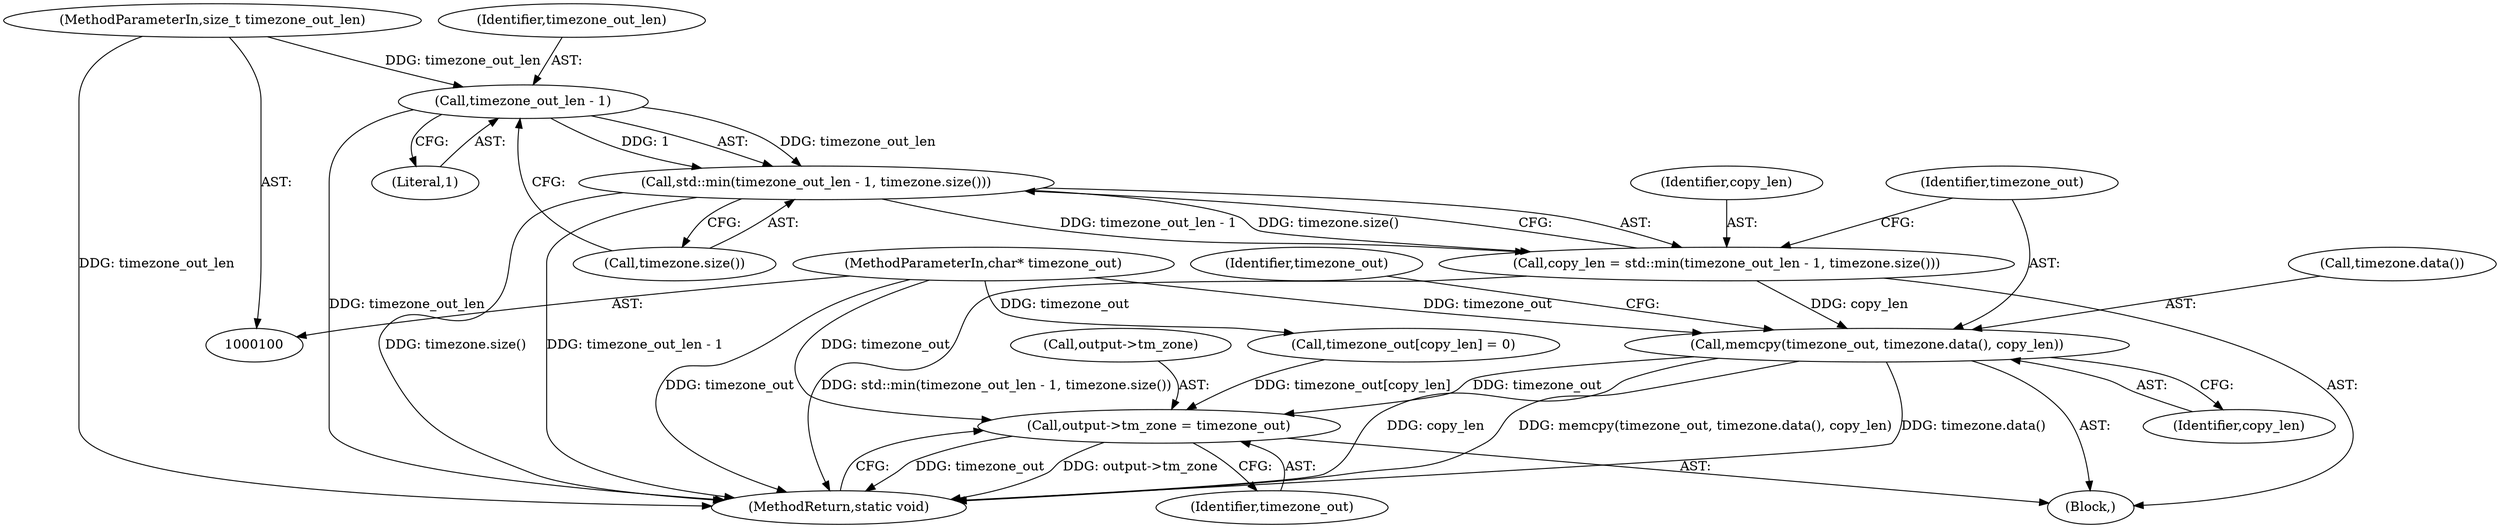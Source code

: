 digraph "0_Chrome_dc5edc9c05901feeac616c075d0337e634f3a02a_0@API" {
"1000182" [label="(Call,memcpy(timezone_out, timezone.data(), copy_len))"];
"1000103" [label="(MethodParameterIn,char* timezone_out)"];
"1000175" [label="(Call,copy_len = std::min(timezone_out_len - 1, timezone.size()))"];
"1000177" [label="(Call,std::min(timezone_out_len - 1, timezone.size()))"];
"1000178" [label="(Call,timezone_out_len - 1)"];
"1000104" [label="(MethodParameterIn,size_t timezone_out_len)"];
"1000191" [label="(Call,output->tm_zone = timezone_out)"];
"1000192" [label="(Call,output->tm_zone)"];
"1000185" [label="(Identifier,copy_len)"];
"1000209" [label="(MethodReturn,static void)"];
"1000186" [label="(Call,timezone_out[copy_len] = 0)"];
"1000183" [label="(Identifier,timezone_out)"];
"1000175" [label="(Call,copy_len = std::min(timezone_out_len - 1, timezone.size()))"];
"1000176" [label="(Identifier,copy_len)"];
"1000177" [label="(Call,std::min(timezone_out_len - 1, timezone.size()))"];
"1000181" [label="(Call,timezone.size())"];
"1000180" [label="(Literal,1)"];
"1000184" [label="(Call,timezone.data())"];
"1000195" [label="(Identifier,timezone_out)"];
"1000178" [label="(Call,timezone_out_len - 1)"];
"1000188" [label="(Identifier,timezone_out)"];
"1000191" [label="(Call,output->tm_zone = timezone_out)"];
"1000173" [label="(Block,)"];
"1000179" [label="(Identifier,timezone_out_len)"];
"1000104" [label="(MethodParameterIn,size_t timezone_out_len)"];
"1000103" [label="(MethodParameterIn,char* timezone_out)"];
"1000182" [label="(Call,memcpy(timezone_out, timezone.data(), copy_len))"];
"1000182" -> "1000173"  [label="AST: "];
"1000182" -> "1000185"  [label="CFG: "];
"1000183" -> "1000182"  [label="AST: "];
"1000184" -> "1000182"  [label="AST: "];
"1000185" -> "1000182"  [label="AST: "];
"1000188" -> "1000182"  [label="CFG: "];
"1000182" -> "1000209"  [label="DDG: copy_len"];
"1000182" -> "1000209"  [label="DDG: memcpy(timezone_out, timezone.data(), copy_len)"];
"1000182" -> "1000209"  [label="DDG: timezone.data()"];
"1000103" -> "1000182"  [label="DDG: timezone_out"];
"1000175" -> "1000182"  [label="DDG: copy_len"];
"1000182" -> "1000191"  [label="DDG: timezone_out"];
"1000103" -> "1000100"  [label="AST: "];
"1000103" -> "1000209"  [label="DDG: timezone_out"];
"1000103" -> "1000186"  [label="DDG: timezone_out"];
"1000103" -> "1000191"  [label="DDG: timezone_out"];
"1000175" -> "1000173"  [label="AST: "];
"1000175" -> "1000177"  [label="CFG: "];
"1000176" -> "1000175"  [label="AST: "];
"1000177" -> "1000175"  [label="AST: "];
"1000183" -> "1000175"  [label="CFG: "];
"1000175" -> "1000209"  [label="DDG: std::min(timezone_out_len - 1, timezone.size())"];
"1000177" -> "1000175"  [label="DDG: timezone_out_len - 1"];
"1000177" -> "1000175"  [label="DDG: timezone.size()"];
"1000177" -> "1000181"  [label="CFG: "];
"1000178" -> "1000177"  [label="AST: "];
"1000181" -> "1000177"  [label="AST: "];
"1000177" -> "1000209"  [label="DDG: timezone.size()"];
"1000177" -> "1000209"  [label="DDG: timezone_out_len - 1"];
"1000178" -> "1000177"  [label="DDG: timezone_out_len"];
"1000178" -> "1000177"  [label="DDG: 1"];
"1000178" -> "1000180"  [label="CFG: "];
"1000179" -> "1000178"  [label="AST: "];
"1000180" -> "1000178"  [label="AST: "];
"1000181" -> "1000178"  [label="CFG: "];
"1000178" -> "1000209"  [label="DDG: timezone_out_len"];
"1000104" -> "1000178"  [label="DDG: timezone_out_len"];
"1000104" -> "1000100"  [label="AST: "];
"1000104" -> "1000209"  [label="DDG: timezone_out_len"];
"1000191" -> "1000173"  [label="AST: "];
"1000191" -> "1000195"  [label="CFG: "];
"1000192" -> "1000191"  [label="AST: "];
"1000195" -> "1000191"  [label="AST: "];
"1000209" -> "1000191"  [label="CFG: "];
"1000191" -> "1000209"  [label="DDG: timezone_out"];
"1000191" -> "1000209"  [label="DDG: output->tm_zone"];
"1000186" -> "1000191"  [label="DDG: timezone_out[copy_len]"];
}
